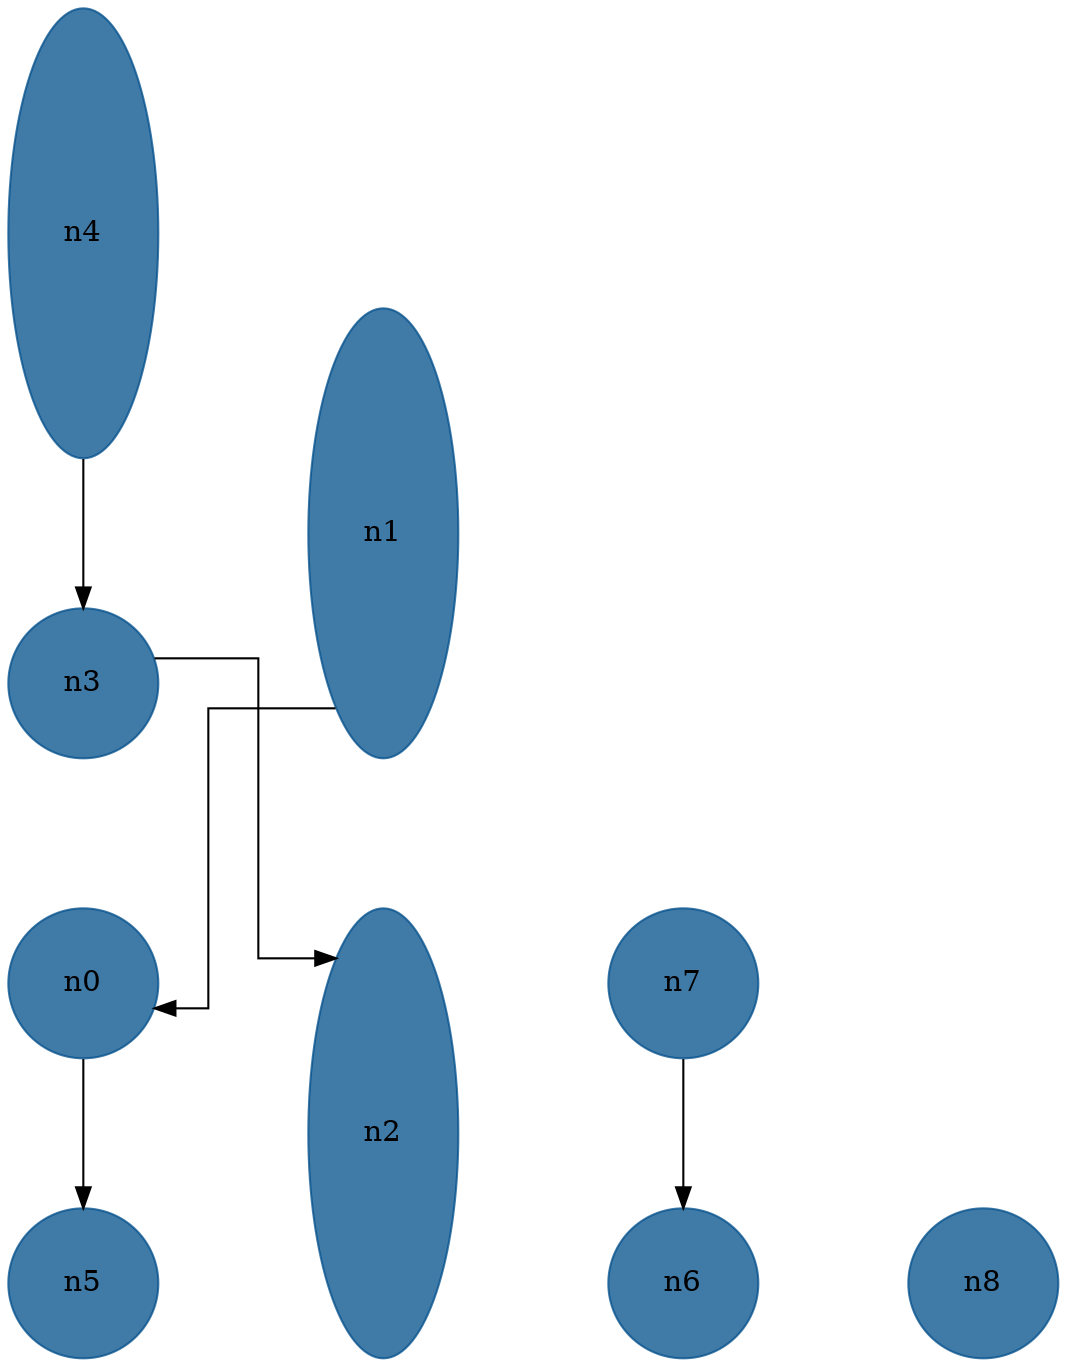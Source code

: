 //do not use DOT to generate pdf use NEATO or FDP
digraph{
layout="neato";
splines="ortho";
n4[shape="ellipse", style="filled", color="#004E8ABF", pos="0,9!", height="3", width="1"];
n4 -> n3;
n1[shape="ellipse", style="filled", color="#004E8ABF", pos="2,7!", height="3", width="1"];
n1 -> n0;
n3[shape="ellipse", style="filled", color="#004E8ABF", pos="0,6!", height="1", width="1"];
n3 -> n2;
n0[shape="ellipse", style="filled", color="#004E8ABF", pos="0,4!", height="1", width="1"];
n0 -> n5;
n2[shape="ellipse", style="filled", color="#004E8ABF", pos="2,3!", height="3", width="1"];
n7[shape="ellipse", style="filled", color="#004E8ABF", pos="4,4!", height="1", width="1"];
n7 -> n6;
n5[shape="ellipse", style="filled", color="#004E8ABF", pos="0,2!", height="1", width="1"];
n6[shape="ellipse", style="filled", color="#004E8ABF", pos="4,2!", height="1", width="1"];
n8[shape="ellipse", style="filled", color="#004E8ABF", pos="6,2!", height="1", width="1"];
}